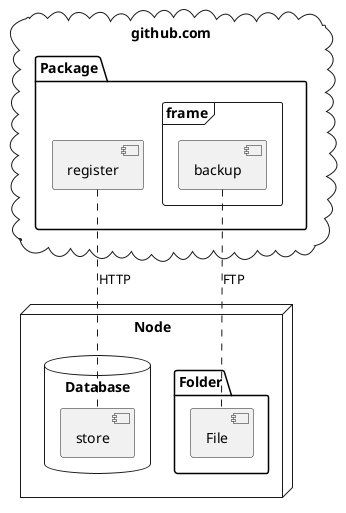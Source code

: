 @startuml
cloud "github.com" {
  package "Package" {
    [register]
    frame "frame" {
      [backup]
    }
  }
}

node "Node" {
  database "Database" {
    [store]
  }
  folder "Folder" {
    [File]
  }
}

[register] .. [store] : HTTP
[backup] .. [File] : FTP

@enduml